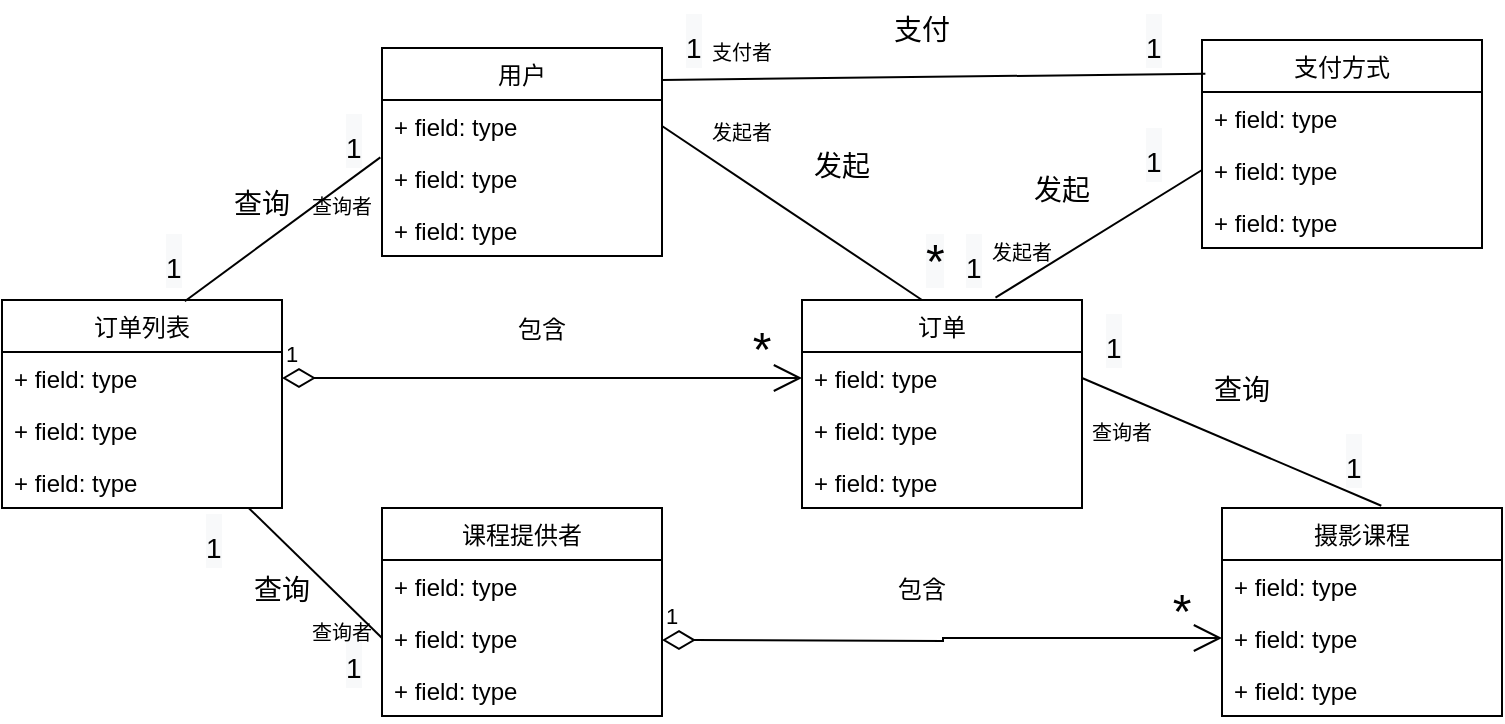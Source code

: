 <mxfile version="16.1.0" type="github">
  <diagram id="p-Mr5TwDwi2FgQvRnVdi" name="Page-1">
    <mxGraphModel dx="1483" dy="781" grid="1" gridSize="10" guides="1" tooltips="1" connect="1" arrows="1" fold="1" page="1" pageScale="1" pageWidth="3300" pageHeight="4681" math="0" shadow="0">
      <root>
        <mxCell id="0" />
        <mxCell id="1" parent="0" />
        <mxCell id="IACNlksYp9S7rwqpNXvv-1" value="用户" style="swimlane;fontStyle=0;childLayout=stackLayout;horizontal=1;startSize=26;fillColor=none;horizontalStack=0;resizeParent=1;resizeParentMax=0;resizeLast=0;collapsible=1;marginBottom=0;" vertex="1" parent="1">
          <mxGeometry x="230" y="144" width="140" height="104" as="geometry" />
        </mxCell>
        <mxCell id="IACNlksYp9S7rwqpNXvv-2" value="+ field: type" style="text;strokeColor=none;fillColor=none;align=left;verticalAlign=top;spacingLeft=4;spacingRight=4;overflow=hidden;rotatable=0;points=[[0,0.5],[1,0.5]];portConstraint=eastwest;" vertex="1" parent="IACNlksYp9S7rwqpNXvv-1">
          <mxGeometry y="26" width="140" height="26" as="geometry" />
        </mxCell>
        <mxCell id="IACNlksYp9S7rwqpNXvv-3" value="+ field: type" style="text;strokeColor=none;fillColor=none;align=left;verticalAlign=top;spacingLeft=4;spacingRight=4;overflow=hidden;rotatable=0;points=[[0,0.5],[1,0.5]];portConstraint=eastwest;" vertex="1" parent="IACNlksYp9S7rwqpNXvv-1">
          <mxGeometry y="52" width="140" height="26" as="geometry" />
        </mxCell>
        <mxCell id="IACNlksYp9S7rwqpNXvv-4" value="+ field: type" style="text;strokeColor=none;fillColor=none;align=left;verticalAlign=top;spacingLeft=4;spacingRight=4;overflow=hidden;rotatable=0;points=[[0,0.5],[1,0.5]];portConstraint=eastwest;" vertex="1" parent="IACNlksYp9S7rwqpNXvv-1">
          <mxGeometry y="78" width="140" height="26" as="geometry" />
        </mxCell>
        <mxCell id="IACNlksYp9S7rwqpNXvv-5" value="课程提供者" style="swimlane;fontStyle=0;childLayout=stackLayout;horizontal=1;startSize=26;fillColor=none;horizontalStack=0;resizeParent=1;resizeParentMax=0;resizeLast=0;collapsible=1;marginBottom=0;" vertex="1" parent="1">
          <mxGeometry x="230" y="374" width="140" height="104" as="geometry" />
        </mxCell>
        <mxCell id="IACNlksYp9S7rwqpNXvv-6" value="+ field: type" style="text;strokeColor=none;fillColor=none;align=left;verticalAlign=top;spacingLeft=4;spacingRight=4;overflow=hidden;rotatable=0;points=[[0,0.5],[1,0.5]];portConstraint=eastwest;" vertex="1" parent="IACNlksYp9S7rwqpNXvv-5">
          <mxGeometry y="26" width="140" height="26" as="geometry" />
        </mxCell>
        <mxCell id="IACNlksYp9S7rwqpNXvv-7" value="+ field: type" style="text;strokeColor=none;fillColor=none;align=left;verticalAlign=top;spacingLeft=4;spacingRight=4;overflow=hidden;rotatable=0;points=[[0,0.5],[1,0.5]];portConstraint=eastwest;" vertex="1" parent="IACNlksYp9S7rwqpNXvv-5">
          <mxGeometry y="52" width="140" height="26" as="geometry" />
        </mxCell>
        <mxCell id="IACNlksYp9S7rwqpNXvv-8" value="+ field: type" style="text;strokeColor=none;fillColor=none;align=left;verticalAlign=top;spacingLeft=4;spacingRight=4;overflow=hidden;rotatable=0;points=[[0,0.5],[1,0.5]];portConstraint=eastwest;" vertex="1" parent="IACNlksYp9S7rwqpNXvv-5">
          <mxGeometry y="78" width="140" height="26" as="geometry" />
        </mxCell>
        <mxCell id="IACNlksYp9S7rwqpNXvv-9" value="摄影课程" style="swimlane;fontStyle=0;childLayout=stackLayout;horizontal=1;startSize=26;fillColor=none;horizontalStack=0;resizeParent=1;resizeParentMax=0;resizeLast=0;collapsible=1;marginBottom=0;" vertex="1" parent="1">
          <mxGeometry x="650" y="374" width="140" height="104" as="geometry" />
        </mxCell>
        <mxCell id="IACNlksYp9S7rwqpNXvv-10" value="+ field: type" style="text;strokeColor=none;fillColor=none;align=left;verticalAlign=top;spacingLeft=4;spacingRight=4;overflow=hidden;rotatable=0;points=[[0,0.5],[1,0.5]];portConstraint=eastwest;" vertex="1" parent="IACNlksYp9S7rwqpNXvv-9">
          <mxGeometry y="26" width="140" height="26" as="geometry" />
        </mxCell>
        <mxCell id="IACNlksYp9S7rwqpNXvv-11" value="+ field: type" style="text;strokeColor=none;fillColor=none;align=left;verticalAlign=top;spacingLeft=4;spacingRight=4;overflow=hidden;rotatable=0;points=[[0,0.5],[1,0.5]];portConstraint=eastwest;" vertex="1" parent="IACNlksYp9S7rwqpNXvv-9">
          <mxGeometry y="52" width="140" height="26" as="geometry" />
        </mxCell>
        <mxCell id="IACNlksYp9S7rwqpNXvv-12" value="+ field: type" style="text;strokeColor=none;fillColor=none;align=left;verticalAlign=top;spacingLeft=4;spacingRight=4;overflow=hidden;rotatable=0;points=[[0,0.5],[1,0.5]];portConstraint=eastwest;" vertex="1" parent="IACNlksYp9S7rwqpNXvv-9">
          <mxGeometry y="78" width="140" height="26" as="geometry" />
        </mxCell>
        <mxCell id="IACNlksYp9S7rwqpNXvv-13" value="订单" style="swimlane;fontStyle=0;childLayout=stackLayout;horizontal=1;startSize=26;fillColor=none;horizontalStack=0;resizeParent=1;resizeParentMax=0;resizeLast=0;collapsible=1;marginBottom=0;" vertex="1" parent="1">
          <mxGeometry x="440" y="270" width="140" height="104" as="geometry" />
        </mxCell>
        <mxCell id="IACNlksYp9S7rwqpNXvv-14" value="+ field: type" style="text;strokeColor=none;fillColor=none;align=left;verticalAlign=top;spacingLeft=4;spacingRight=4;overflow=hidden;rotatable=0;points=[[0,0.5],[1,0.5]];portConstraint=eastwest;" vertex="1" parent="IACNlksYp9S7rwqpNXvv-13">
          <mxGeometry y="26" width="140" height="26" as="geometry" />
        </mxCell>
        <mxCell id="IACNlksYp9S7rwqpNXvv-15" value="+ field: type" style="text;strokeColor=none;fillColor=none;align=left;verticalAlign=top;spacingLeft=4;spacingRight=4;overflow=hidden;rotatable=0;points=[[0,0.5],[1,0.5]];portConstraint=eastwest;" vertex="1" parent="IACNlksYp9S7rwqpNXvv-13">
          <mxGeometry y="52" width="140" height="26" as="geometry" />
        </mxCell>
        <mxCell id="IACNlksYp9S7rwqpNXvv-16" value="+ field: type" style="text;strokeColor=none;fillColor=none;align=left;verticalAlign=top;spacingLeft=4;spacingRight=4;overflow=hidden;rotatable=0;points=[[0,0.5],[1,0.5]];portConstraint=eastwest;" vertex="1" parent="IACNlksYp9S7rwqpNXvv-13">
          <mxGeometry y="78" width="140" height="26" as="geometry" />
        </mxCell>
        <mxCell id="IACNlksYp9S7rwqpNXvv-17" value="支付方式" style="swimlane;fontStyle=0;childLayout=stackLayout;horizontal=1;startSize=26;fillColor=none;horizontalStack=0;resizeParent=1;resizeParentMax=0;resizeLast=0;collapsible=1;marginBottom=0;" vertex="1" parent="1">
          <mxGeometry x="640" y="140" width="140" height="104" as="geometry" />
        </mxCell>
        <mxCell id="IACNlksYp9S7rwqpNXvv-18" value="+ field: type" style="text;strokeColor=none;fillColor=none;align=left;verticalAlign=top;spacingLeft=4;spacingRight=4;overflow=hidden;rotatable=0;points=[[0,0.5],[1,0.5]];portConstraint=eastwest;" vertex="1" parent="IACNlksYp9S7rwqpNXvv-17">
          <mxGeometry y="26" width="140" height="26" as="geometry" />
        </mxCell>
        <mxCell id="IACNlksYp9S7rwqpNXvv-19" value="+ field: type" style="text;strokeColor=none;fillColor=none;align=left;verticalAlign=top;spacingLeft=4;spacingRight=4;overflow=hidden;rotatable=0;points=[[0,0.5],[1,0.5]];portConstraint=eastwest;" vertex="1" parent="IACNlksYp9S7rwqpNXvv-17">
          <mxGeometry y="52" width="140" height="26" as="geometry" />
        </mxCell>
        <mxCell id="IACNlksYp9S7rwqpNXvv-20" value="+ field: type" style="text;strokeColor=none;fillColor=none;align=left;verticalAlign=top;spacingLeft=4;spacingRight=4;overflow=hidden;rotatable=0;points=[[0,0.5],[1,0.5]];portConstraint=eastwest;" vertex="1" parent="IACNlksYp9S7rwqpNXvv-17">
          <mxGeometry y="78" width="140" height="26" as="geometry" />
        </mxCell>
        <mxCell id="IACNlksYp9S7rwqpNXvv-21" value="订单列表" style="swimlane;fontStyle=0;childLayout=stackLayout;horizontal=1;startSize=26;fillColor=none;horizontalStack=0;resizeParent=1;resizeParentMax=0;resizeLast=0;collapsible=1;marginBottom=0;" vertex="1" parent="1">
          <mxGeometry x="40" y="270" width="140" height="104" as="geometry" />
        </mxCell>
        <mxCell id="IACNlksYp9S7rwqpNXvv-22" value="+ field: type" style="text;strokeColor=none;fillColor=none;align=left;verticalAlign=top;spacingLeft=4;spacingRight=4;overflow=hidden;rotatable=0;points=[[0,0.5],[1,0.5]];portConstraint=eastwest;" vertex="1" parent="IACNlksYp9S7rwqpNXvv-21">
          <mxGeometry y="26" width="140" height="26" as="geometry" />
        </mxCell>
        <mxCell id="IACNlksYp9S7rwqpNXvv-23" value="+ field: type" style="text;strokeColor=none;fillColor=none;align=left;verticalAlign=top;spacingLeft=4;spacingRight=4;overflow=hidden;rotatable=0;points=[[0,0.5],[1,0.5]];portConstraint=eastwest;" vertex="1" parent="IACNlksYp9S7rwqpNXvv-21">
          <mxGeometry y="52" width="140" height="26" as="geometry" />
        </mxCell>
        <mxCell id="IACNlksYp9S7rwqpNXvv-24" value="+ field: type" style="text;strokeColor=none;fillColor=none;align=left;verticalAlign=top;spacingLeft=4;spacingRight=4;overflow=hidden;rotatable=0;points=[[0,0.5],[1,0.5]];portConstraint=eastwest;" vertex="1" parent="IACNlksYp9S7rwqpNXvv-21">
          <mxGeometry y="78" width="140" height="26" as="geometry" />
        </mxCell>
        <mxCell id="IACNlksYp9S7rwqpNXvv-28" value="1" style="endArrow=open;html=1;endSize=12;startArrow=diamondThin;startSize=14;startFill=0;edgeStyle=orthogonalEdgeStyle;align=left;verticalAlign=bottom;rounded=0;exitX=1;exitY=0.5;exitDx=0;exitDy=0;entryX=0;entryY=0.5;entryDx=0;entryDy=0;" edge="1" parent="1" source="IACNlksYp9S7rwqpNXvv-22" target="IACNlksYp9S7rwqpNXvv-14">
          <mxGeometry x="-1" y="3" relative="1" as="geometry">
            <mxPoint x="200" y="310" as="sourcePoint" />
            <mxPoint x="360" y="310" as="targetPoint" />
          </mxGeometry>
        </mxCell>
        <mxCell id="IACNlksYp9S7rwqpNXvv-29" value="" style="endArrow=none;html=1;rounded=0;entryX=1;entryY=0.5;entryDx=0;entryDy=0;" edge="1" parent="1" target="IACNlksYp9S7rwqpNXvv-2">
          <mxGeometry width="50" height="50" relative="1" as="geometry">
            <mxPoint x="500" y="270" as="sourcePoint" />
            <mxPoint x="510" y="180" as="targetPoint" />
          </mxGeometry>
        </mxCell>
        <mxCell id="IACNlksYp9S7rwqpNXvv-30" value="" style="endArrow=none;html=1;rounded=0;exitX=0.691;exitY=-0.011;exitDx=0;exitDy=0;exitPerimeter=0;entryX=0;entryY=0.5;entryDx=0;entryDy=0;" edge="1" parent="1" source="IACNlksYp9S7rwqpNXvv-13" target="IACNlksYp9S7rwqpNXvv-19">
          <mxGeometry width="50" height="50" relative="1" as="geometry">
            <mxPoint x="540" y="240" as="sourcePoint" />
            <mxPoint x="590" y="190" as="targetPoint" />
          </mxGeometry>
        </mxCell>
        <mxCell id="IACNlksYp9S7rwqpNXvv-31" value="" style="endArrow=none;html=1;rounded=0;entryX=0.012;entryY=0.162;entryDx=0;entryDy=0;entryPerimeter=0;" edge="1" parent="1" target="IACNlksYp9S7rwqpNXvv-17">
          <mxGeometry width="50" height="50" relative="1" as="geometry">
            <mxPoint x="370" y="160" as="sourcePoint" />
            <mxPoint x="480" y="90" as="targetPoint" />
          </mxGeometry>
        </mxCell>
        <mxCell id="IACNlksYp9S7rwqpNXvv-33" value="" style="endArrow=none;html=1;rounded=0;exitX=1;exitY=0.5;exitDx=0;exitDy=0;entryX=0.569;entryY=-0.011;entryDx=0;entryDy=0;entryPerimeter=0;" edge="1" parent="1" source="IACNlksYp9S7rwqpNXvv-14" target="IACNlksYp9S7rwqpNXvv-9">
          <mxGeometry width="50" height="50" relative="1" as="geometry">
            <mxPoint x="690" y="340" as="sourcePoint" />
            <mxPoint x="740" y="290" as="targetPoint" />
          </mxGeometry>
        </mxCell>
        <mxCell id="IACNlksYp9S7rwqpNXvv-34" value="1" style="endArrow=open;html=1;endSize=12;startArrow=diamondThin;startSize=14;startFill=0;edgeStyle=orthogonalEdgeStyle;align=left;verticalAlign=bottom;rounded=0;entryX=0;entryY=0.5;entryDx=0;entryDy=0;" edge="1" parent="1" target="IACNlksYp9S7rwqpNXvv-11">
          <mxGeometry x="-1" y="3" relative="1" as="geometry">
            <mxPoint x="370" y="440" as="sourcePoint" />
            <mxPoint x="530" y="440" as="targetPoint" />
          </mxGeometry>
        </mxCell>
        <mxCell id="IACNlksYp9S7rwqpNXvv-35" value="" style="endArrow=none;html=1;rounded=0;entryX=-0.006;entryY=0.103;entryDx=0;entryDy=0;entryPerimeter=0;exitX=0.653;exitY=0.006;exitDx=0;exitDy=0;exitPerimeter=0;" edge="1" parent="1" source="IACNlksYp9S7rwqpNXvv-21" target="IACNlksYp9S7rwqpNXvv-3">
          <mxGeometry width="50" height="50" relative="1" as="geometry">
            <mxPoint x="150" y="240" as="sourcePoint" />
            <mxPoint x="200" y="190" as="targetPoint" />
          </mxGeometry>
        </mxCell>
        <mxCell id="IACNlksYp9S7rwqpNXvv-36" value="" style="endArrow=none;html=1;rounded=0;entryX=0;entryY=0.5;entryDx=0;entryDy=0;" edge="1" parent="1" source="IACNlksYp9S7rwqpNXvv-21" target="IACNlksYp9S7rwqpNXvv-7">
          <mxGeometry width="50" height="50" relative="1" as="geometry">
            <mxPoint x="110" y="370" as="sourcePoint" />
            <mxPoint x="180" y="460" as="targetPoint" />
          </mxGeometry>
        </mxCell>
        <mxCell id="IACNlksYp9S7rwqpNXvv-38" value="包含" style="text;html=1;strokeColor=none;fillColor=none;align=center;verticalAlign=middle;whiteSpace=wrap;rounded=0;" vertex="1" parent="1">
          <mxGeometry x="280" y="270" width="60" height="30" as="geometry" />
        </mxCell>
        <mxCell id="IACNlksYp9S7rwqpNXvv-39" value="&lt;font style=&quot;font-size: 24px&quot;&gt;*&lt;/font&gt;" style="text;html=1;strokeColor=none;fillColor=none;align=center;verticalAlign=middle;whiteSpace=wrap;rounded=0;" vertex="1" parent="1">
          <mxGeometry x="390" y="280" width="60" height="30" as="geometry" />
        </mxCell>
        <mxCell id="IACNlksYp9S7rwqpNXvv-40" value="&lt;span style=&quot;color: rgb(0, 0, 0); font-family: helvetica; font-size: 24px; font-style: normal; font-weight: 400; letter-spacing: normal; text-align: center; text-indent: 0px; text-transform: none; word-spacing: 0px; background-color: rgb(248, 249, 250); display: inline; float: none;&quot;&gt;*&lt;/span&gt;" style="text;whiteSpace=wrap;html=1;fontSize=24;" vertex="1" parent="1">
          <mxGeometry x="500" y="230" width="20" height="30" as="geometry" />
        </mxCell>
        <mxCell id="IACNlksYp9S7rwqpNXvv-43" value="&lt;span style=&quot;color: rgb(0 , 0 , 0) ; font-family: &amp;#34;helvetica&amp;#34; ; font-style: normal ; font-weight: 400 ; letter-spacing: normal ; text-align: center ; text-indent: 0px ; text-transform: none ; word-spacing: 0px ; background-color: rgb(248 , 249 , 250) ; display: inline ; float: none&quot;&gt;&lt;font style=&quot;font-size: 14px&quot;&gt;1&lt;/font&gt;&lt;/span&gt;" style="text;whiteSpace=wrap;html=1;fontSize=24;" vertex="1" parent="1">
          <mxGeometry x="210" y="170" width="20" height="30" as="geometry" />
        </mxCell>
        <mxCell id="IACNlksYp9S7rwqpNXvv-44" value="发起" style="text;html=1;strokeColor=none;fillColor=none;align=center;verticalAlign=middle;whiteSpace=wrap;rounded=0;fontSize=14;" vertex="1" parent="1">
          <mxGeometry x="430" y="188" width="60" height="30" as="geometry" />
        </mxCell>
        <mxCell id="IACNlksYp9S7rwqpNXvv-46" value="&lt;span style=&quot;color: rgb(0 , 0 , 0) ; font-family: &amp;#34;helvetica&amp;#34; ; font-style: normal ; font-weight: 400 ; letter-spacing: normal ; text-align: center ; text-indent: 0px ; text-transform: none ; word-spacing: 0px ; background-color: rgb(248 , 249 , 250) ; display: inline ; float: none&quot;&gt;&lt;font style=&quot;font-size: 14px&quot;&gt;1&lt;/font&gt;&lt;/span&gt;" style="text;whiteSpace=wrap;html=1;fontSize=24;" vertex="1" parent="1">
          <mxGeometry x="590" y="270" width="20" height="30" as="geometry" />
        </mxCell>
        <mxCell id="IACNlksYp9S7rwqpNXvv-47" value="&lt;span style=&quot;color: rgb(0 , 0 , 0) ; font-family: &amp;#34;helvetica&amp;#34; ; font-style: normal ; font-weight: 400 ; letter-spacing: normal ; text-align: center ; text-indent: 0px ; text-transform: none ; word-spacing: 0px ; background-color: rgb(248 , 249 , 250) ; display: inline ; float: none&quot;&gt;&lt;font style=&quot;font-size: 14px&quot;&gt;1&lt;/font&gt;&lt;/span&gt;" style="text;whiteSpace=wrap;html=1;fontSize=24;" vertex="1" parent="1">
          <mxGeometry x="710" y="330" width="20" height="30" as="geometry" />
        </mxCell>
        <mxCell id="IACNlksYp9S7rwqpNXvv-48" value="查询" style="text;html=1;strokeColor=none;fillColor=none;align=center;verticalAlign=middle;whiteSpace=wrap;rounded=0;fontSize=14;" vertex="1" parent="1">
          <mxGeometry x="630" y="300" width="60" height="30" as="geometry" />
        </mxCell>
        <mxCell id="IACNlksYp9S7rwqpNXvv-49" value="&lt;span style=&quot;color: rgb(0 , 0 , 0) ; font-family: &amp;#34;helvetica&amp;#34; ; font-style: normal ; font-weight: 400 ; letter-spacing: normal ; text-align: center ; text-indent: 0px ; text-transform: none ; word-spacing: 0px ; background-color: rgb(248 , 249 , 250) ; display: inline ; float: none&quot;&gt;&lt;font style=&quot;font-size: 14px&quot;&gt;1&lt;/font&gt;&lt;/span&gt;" style="text;whiteSpace=wrap;html=1;fontSize=24;" vertex="1" parent="1">
          <mxGeometry x="520" y="230" width="20" height="30" as="geometry" />
        </mxCell>
        <mxCell id="IACNlksYp9S7rwqpNXvv-50" value="&lt;span style=&quot;color: rgb(0 , 0 , 0) ; font-family: &amp;#34;helvetica&amp;#34; ; font-style: normal ; font-weight: 400 ; letter-spacing: normal ; text-align: center ; text-indent: 0px ; text-transform: none ; word-spacing: 0px ; background-color: rgb(248 , 249 , 250) ; display: inline ; float: none&quot;&gt;&lt;font style=&quot;font-size: 14px&quot;&gt;1&lt;/font&gt;&lt;/span&gt;" style="text;whiteSpace=wrap;html=1;fontSize=24;" vertex="1" parent="1">
          <mxGeometry x="610" y="177" width="20" height="30" as="geometry" />
        </mxCell>
        <mxCell id="IACNlksYp9S7rwqpNXvv-51" value="&lt;span style=&quot;color: rgb(0 , 0 , 0) ; font-family: &amp;#34;helvetica&amp;#34; ; font-style: normal ; font-weight: 400 ; letter-spacing: normal ; text-align: center ; text-indent: 0px ; text-transform: none ; word-spacing: 0px ; background-color: rgb(248 , 249 , 250) ; display: inline ; float: none&quot;&gt;&lt;font style=&quot;font-size: 14px&quot;&gt;1&lt;/font&gt;&lt;/span&gt;" style="text;whiteSpace=wrap;html=1;fontSize=24;" vertex="1" parent="1">
          <mxGeometry x="380" y="120" width="20" height="30" as="geometry" />
        </mxCell>
        <mxCell id="IACNlksYp9S7rwqpNXvv-52" value="&lt;span style=&quot;color: rgb(0 , 0 , 0) ; font-family: &amp;#34;helvetica&amp;#34; ; font-style: normal ; font-weight: 400 ; letter-spacing: normal ; text-align: center ; text-indent: 0px ; text-transform: none ; word-spacing: 0px ; background-color: rgb(248 , 249 , 250) ; display: inline ; float: none&quot;&gt;&lt;font style=&quot;font-size: 14px&quot;&gt;1&lt;/font&gt;&lt;/span&gt;" style="text;whiteSpace=wrap;html=1;fontSize=24;" vertex="1" parent="1">
          <mxGeometry x="610" y="120" width="20" height="30" as="geometry" />
        </mxCell>
        <mxCell id="IACNlksYp9S7rwqpNXvv-53" value="发起" style="text;html=1;strokeColor=none;fillColor=none;align=center;verticalAlign=middle;whiteSpace=wrap;rounded=0;fontSize=14;" vertex="1" parent="1">
          <mxGeometry x="540" y="200" width="60" height="30" as="geometry" />
        </mxCell>
        <mxCell id="IACNlksYp9S7rwqpNXvv-54" value="支付" style="text;html=1;strokeColor=none;fillColor=none;align=center;verticalAlign=middle;whiteSpace=wrap;rounded=0;fontSize=14;" vertex="1" parent="1">
          <mxGeometry x="470" y="120" width="60" height="30" as="geometry" />
        </mxCell>
        <mxCell id="IACNlksYp9S7rwqpNXvv-55" value="包含" style="text;html=1;strokeColor=none;fillColor=none;align=center;verticalAlign=middle;whiteSpace=wrap;rounded=0;" vertex="1" parent="1">
          <mxGeometry x="470" y="400" width="60" height="30" as="geometry" />
        </mxCell>
        <mxCell id="IACNlksYp9S7rwqpNXvv-56" value="&lt;font style=&quot;font-size: 24px&quot;&gt;*&lt;/font&gt;" style="text;html=1;strokeColor=none;fillColor=none;align=center;verticalAlign=middle;whiteSpace=wrap;rounded=0;" vertex="1" parent="1">
          <mxGeometry x="600" y="411" width="60" height="30" as="geometry" />
        </mxCell>
        <mxCell id="IACNlksYp9S7rwqpNXvv-57" value="&lt;span style=&quot;color: rgb(0 , 0 , 0) ; font-family: &amp;#34;helvetica&amp;#34; ; font-style: normal ; font-weight: 400 ; letter-spacing: normal ; text-align: center ; text-indent: 0px ; text-transform: none ; word-spacing: 0px ; background-color: rgb(248 , 249 , 250) ; display: inline ; float: none&quot;&gt;&lt;font style=&quot;font-size: 14px&quot;&gt;1&lt;/font&gt;&lt;/span&gt;" style="text;whiteSpace=wrap;html=1;fontSize=24;" vertex="1" parent="1">
          <mxGeometry x="210" y="430" width="20" height="30" as="geometry" />
        </mxCell>
        <mxCell id="IACNlksYp9S7rwqpNXvv-59" value="&lt;span style=&quot;color: rgb(0 , 0 , 0) ; font-family: &amp;#34;helvetica&amp;#34; ; font-style: normal ; font-weight: 400 ; letter-spacing: normal ; text-align: center ; text-indent: 0px ; text-transform: none ; word-spacing: 0px ; background-color: rgb(248 , 249 , 250) ; display: inline ; float: none&quot;&gt;&lt;font style=&quot;font-size: 14px&quot;&gt;1&lt;/font&gt;&lt;/span&gt;" style="text;whiteSpace=wrap;html=1;fontSize=24;" vertex="1" parent="1">
          <mxGeometry x="120" y="230" width="20" height="30" as="geometry" />
        </mxCell>
        <mxCell id="IACNlksYp9S7rwqpNXvv-60" value="&lt;span style=&quot;color: rgb(0 , 0 , 0) ; font-family: &amp;#34;helvetica&amp;#34; ; font-style: normal ; font-weight: 400 ; letter-spacing: normal ; text-align: center ; text-indent: 0px ; text-transform: none ; word-spacing: 0px ; background-color: rgb(248 , 249 , 250) ; display: inline ; float: none&quot;&gt;&lt;font style=&quot;font-size: 14px&quot;&gt;1&lt;/font&gt;&lt;/span&gt;" style="text;whiteSpace=wrap;html=1;fontSize=24;" vertex="1" parent="1">
          <mxGeometry x="140" y="370" width="20" height="30" as="geometry" />
        </mxCell>
        <mxCell id="IACNlksYp9S7rwqpNXvv-61" value="查询" style="text;html=1;strokeColor=none;fillColor=none;align=center;verticalAlign=middle;whiteSpace=wrap;rounded=0;fontSize=14;" vertex="1" parent="1">
          <mxGeometry x="140" y="207" width="60" height="30" as="geometry" />
        </mxCell>
        <mxCell id="IACNlksYp9S7rwqpNXvv-62" value="查询" style="text;html=1;strokeColor=none;fillColor=none;align=center;verticalAlign=middle;whiteSpace=wrap;rounded=0;fontSize=14;" vertex="1" parent="1">
          <mxGeometry x="150" y="400" width="60" height="30" as="geometry" />
        </mxCell>
        <mxCell id="IACNlksYp9S7rwqpNXvv-63" value="&lt;font style=&quot;font-size: 10px&quot;&gt;支付者&lt;/font&gt;" style="text;html=1;strokeColor=none;fillColor=none;align=center;verticalAlign=middle;whiteSpace=wrap;rounded=0;fontSize=14;" vertex="1" parent="1">
          <mxGeometry x="380" y="130" width="60" height="30" as="geometry" />
        </mxCell>
        <mxCell id="IACNlksYp9S7rwqpNXvv-64" value="&lt;font style=&quot;font-size: 10px&quot;&gt;发起者&lt;/font&gt;" style="text;html=1;strokeColor=none;fillColor=none;align=center;verticalAlign=middle;whiteSpace=wrap;rounded=0;fontSize=14;" vertex="1" parent="1">
          <mxGeometry x="380" y="170" width="60" height="30" as="geometry" />
        </mxCell>
        <mxCell id="IACNlksYp9S7rwqpNXvv-65" value="&lt;font style=&quot;font-size: 10px&quot;&gt;发起者&lt;/font&gt;" style="text;html=1;strokeColor=none;fillColor=none;align=center;verticalAlign=middle;whiteSpace=wrap;rounded=0;fontSize=14;" vertex="1" parent="1">
          <mxGeometry x="520" y="230" width="60" height="30" as="geometry" />
        </mxCell>
        <mxCell id="IACNlksYp9S7rwqpNXvv-66" value="&lt;font style=&quot;font-size: 10px&quot;&gt;查询者&lt;/font&gt;" style="text;html=1;strokeColor=none;fillColor=none;align=center;verticalAlign=middle;whiteSpace=wrap;rounded=0;fontSize=14;" vertex="1" parent="1">
          <mxGeometry x="570" y="320" width="60" height="30" as="geometry" />
        </mxCell>
        <mxCell id="IACNlksYp9S7rwqpNXvv-67" value="&lt;font style=&quot;font-size: 10px&quot;&gt;查询者&lt;/font&gt;" style="text;html=1;strokeColor=none;fillColor=none;align=center;verticalAlign=middle;whiteSpace=wrap;rounded=0;fontSize=14;" vertex="1" parent="1">
          <mxGeometry x="180" y="420" width="60" height="30" as="geometry" />
        </mxCell>
        <mxCell id="IACNlksYp9S7rwqpNXvv-68" value="&lt;font style=&quot;font-size: 10px&quot;&gt;查询者&lt;/font&gt;" style="text;html=1;strokeColor=none;fillColor=none;align=center;verticalAlign=middle;whiteSpace=wrap;rounded=0;fontSize=14;" vertex="1" parent="1">
          <mxGeometry x="180" y="207" width="60" height="30" as="geometry" />
        </mxCell>
      </root>
    </mxGraphModel>
  </diagram>
</mxfile>
